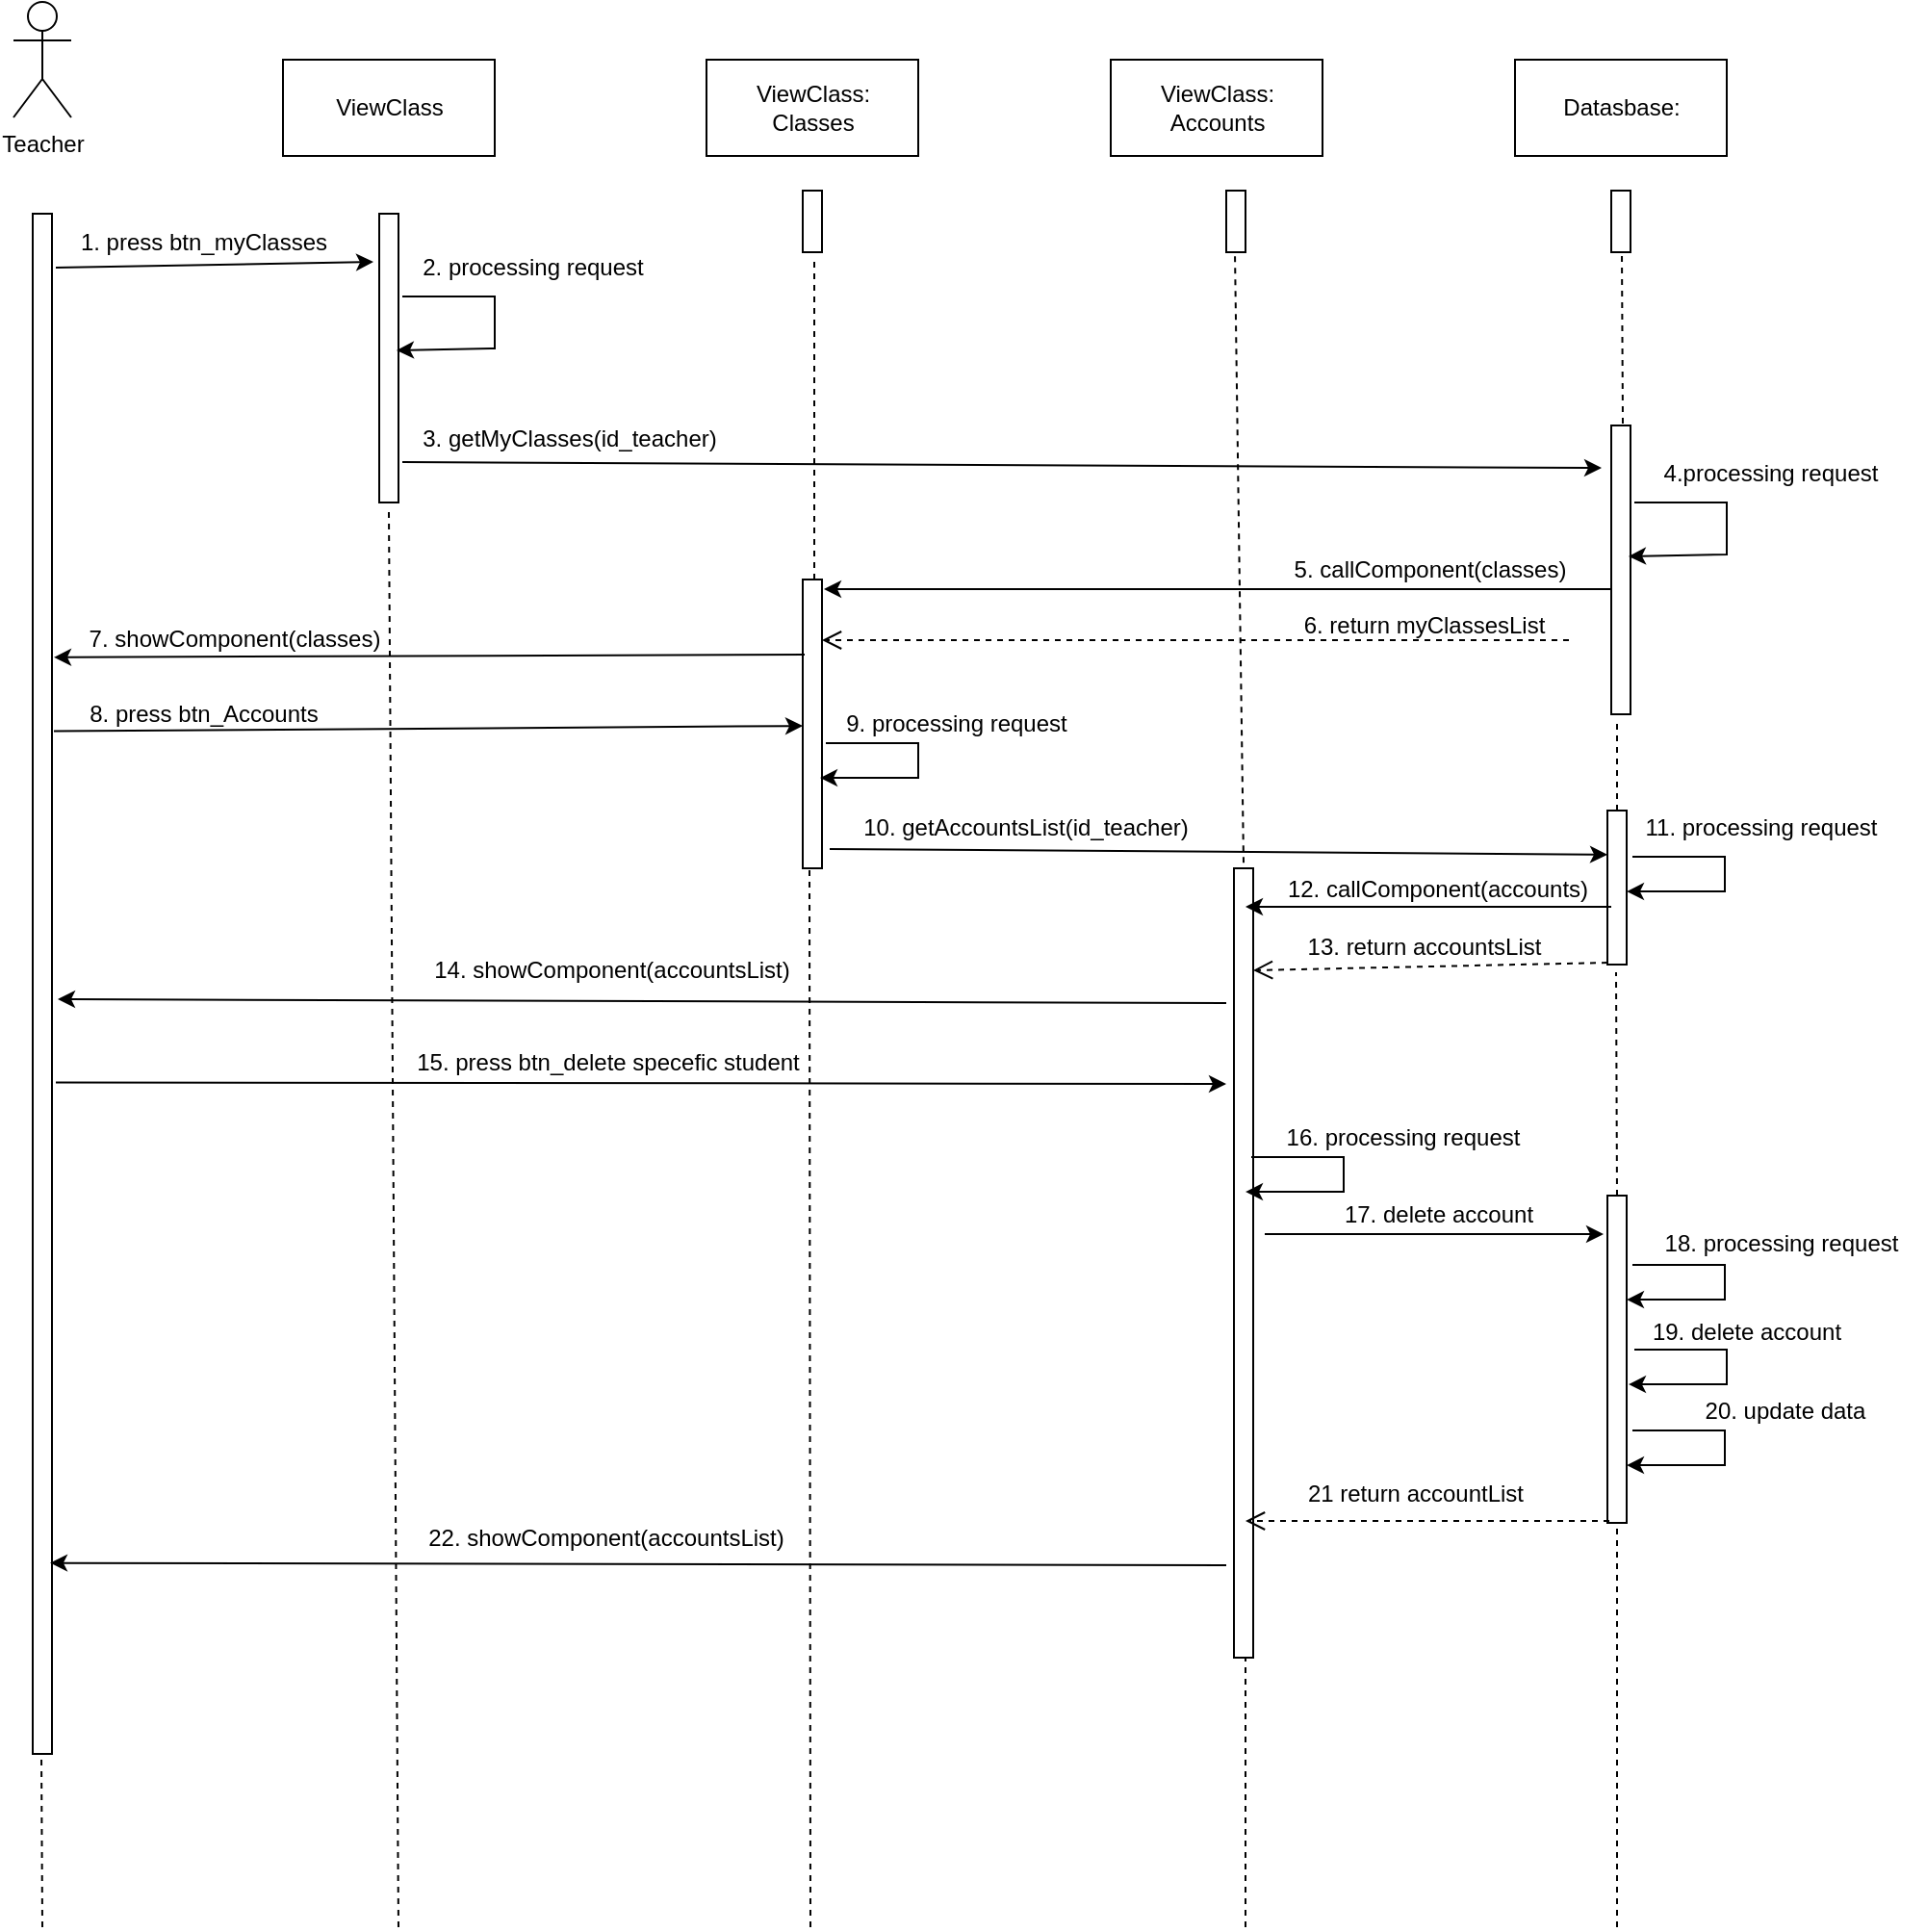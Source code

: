 <mxfile version="20.6.1" type="device"><diagram id="N7xiQBwUgCtYguXv3zRk" name="Page-1"><mxGraphModel dx="1662" dy="865" grid="1" gridSize="10" guides="1" tooltips="1" connect="1" arrows="1" fold="1" page="1" pageScale="1" pageWidth="850" pageHeight="1100" math="0" shadow="0"><root><mxCell id="0"/><mxCell id="1" parent="0"/><mxCell id="D1xM1QGkikf_346Qra70-1" value="Teacher" style="shape=umlActor;verticalLabelPosition=bottom;verticalAlign=top;html=1;outlineConnect=0;" vertex="1" parent="1"><mxGeometry x="80" y="40" width="30" height="60" as="geometry"/></mxCell><mxCell id="D1xM1QGkikf_346Qra70-2" value="" style="html=1;points=[];perimeter=orthogonalPerimeter;" vertex="1" parent="1"><mxGeometry x="90" y="150" width="10" height="800" as="geometry"/></mxCell><mxCell id="D1xM1QGkikf_346Qra70-3" value="ViewClass" style="html=1;" vertex="1" parent="1"><mxGeometry x="220" y="70" width="110" height="50" as="geometry"/></mxCell><mxCell id="D1xM1QGkikf_346Qra70-4" value="ViewClass:&lt;br&gt;Classes" style="html=1;" vertex="1" parent="1"><mxGeometry x="440" y="70" width="110" height="50" as="geometry"/></mxCell><mxCell id="D1xM1QGkikf_346Qra70-5" value="ViewClass:&lt;br&gt;Accounts" style="html=1;" vertex="1" parent="1"><mxGeometry x="650" y="70" width="110" height="50" as="geometry"/></mxCell><mxCell id="D1xM1QGkikf_346Qra70-6" value="Datasbase:" style="html=1;" vertex="1" parent="1"><mxGeometry x="860" y="70" width="110" height="50" as="geometry"/></mxCell><mxCell id="D1xM1QGkikf_346Qra70-7" value="" style="html=1;points=[];perimeter=orthogonalPerimeter;" vertex="1" parent="1"><mxGeometry x="270" y="150" width="10" height="150" as="geometry"/></mxCell><mxCell id="D1xM1QGkikf_346Qra70-8" value="" style="endArrow=classic;html=1;rounded=0;exitX=1.2;exitY=0.035;exitDx=0;exitDy=0;exitPerimeter=0;entryX=-0.3;entryY=0.167;entryDx=0;entryDy=0;entryPerimeter=0;" edge="1" parent="1" source="D1xM1QGkikf_346Qra70-2" target="D1xM1QGkikf_346Qra70-7"><mxGeometry width="50" height="50" relative="1" as="geometry"><mxPoint x="130" y="220" as="sourcePoint"/><mxPoint x="180" y="170" as="targetPoint"/></mxGeometry></mxCell><mxCell id="D1xM1QGkikf_346Qra70-9" value="1. press btn_myClasses" style="text;html=1;strokeColor=none;fillColor=none;align=center;verticalAlign=middle;whiteSpace=wrap;rounded=0;" vertex="1" parent="1"><mxGeometry x="109" y="150" width="140" height="30" as="geometry"/></mxCell><mxCell id="D1xM1QGkikf_346Qra70-10" value="" style="endArrow=classic;html=1;rounded=0;exitX=1.2;exitY=0.287;exitDx=0;exitDy=0;exitPerimeter=0;entryX=0.9;entryY=0.473;entryDx=0;entryDy=0;entryPerimeter=0;" edge="1" parent="1" source="D1xM1QGkikf_346Qra70-7" target="D1xM1QGkikf_346Qra70-7"><mxGeometry width="50" height="50" relative="1" as="geometry"><mxPoint x="300" y="200" as="sourcePoint"/><mxPoint x="330" y="250" as="targetPoint"/><Array as="points"><mxPoint x="330" y="193"/><mxPoint x="330" y="220"/></Array></mxGeometry></mxCell><mxCell id="D1xM1QGkikf_346Qra70-11" value="2. processing request" style="text;html=1;strokeColor=none;fillColor=none;align=center;verticalAlign=middle;whiteSpace=wrap;rounded=0;" vertex="1" parent="1"><mxGeometry x="290" y="163" width="120" height="30" as="geometry"/></mxCell><mxCell id="D1xM1QGkikf_346Qra70-12" value="" style="html=1;points=[];perimeter=orthogonalPerimeter;" vertex="1" parent="1"><mxGeometry x="490" y="138" width="10" height="32" as="geometry"/></mxCell><mxCell id="D1xM1QGkikf_346Qra70-13" value="" style="html=1;points=[];perimeter=orthogonalPerimeter;" vertex="1" parent="1"><mxGeometry x="710" y="138" width="10" height="32" as="geometry"/></mxCell><mxCell id="D1xM1QGkikf_346Qra70-14" value="" style="html=1;points=[];perimeter=orthogonalPerimeter;" vertex="1" parent="1"><mxGeometry x="910" y="138" width="10" height="32" as="geometry"/></mxCell><mxCell id="D1xM1QGkikf_346Qra70-15" value="" style="endArrow=none;dashed=1;html=1;rounded=0;" edge="1" parent="1"><mxGeometry width="50" height="50" relative="1" as="geometry"><mxPoint x="280" y="1040" as="sourcePoint"/><mxPoint x="275" y="305" as="targetPoint"/></mxGeometry></mxCell><mxCell id="D1xM1QGkikf_346Qra70-16" value="" style="endArrow=none;dashed=1;html=1;rounded=0;" edge="1" parent="1"><mxGeometry width="50" height="50" relative="1" as="geometry"><mxPoint x="496" y="340" as="sourcePoint"/><mxPoint x="496" y="175" as="targetPoint"/></mxGeometry></mxCell><mxCell id="D1xM1QGkikf_346Qra70-17" value="" style="endArrow=none;dashed=1;html=1;rounded=0;" edge="1" parent="1"><mxGeometry width="50" height="50" relative="1" as="geometry"><mxPoint x="916" y="259" as="sourcePoint"/><mxPoint x="915.5" y="169" as="targetPoint"/></mxGeometry></mxCell><mxCell id="D1xM1QGkikf_346Qra70-18" value="" style="endArrow=none;dashed=1;html=1;rounded=0;exitX=0.5;exitY=-0.007;exitDx=0;exitDy=0;exitPerimeter=0;" edge="1" parent="1" source="D1xM1QGkikf_346Qra70-41"><mxGeometry width="50" height="50" relative="1" as="geometry"><mxPoint x="715" y="460" as="sourcePoint"/><mxPoint x="714.5" y="170" as="targetPoint"/></mxGeometry></mxCell><mxCell id="D1xM1QGkikf_346Qra70-19" value="" style="endArrow=classic;html=1;rounded=0;exitX=1.2;exitY=0.86;exitDx=0;exitDy=0;exitPerimeter=0;entryX=-0.5;entryY=0.147;entryDx=0;entryDy=0;entryPerimeter=0;" edge="1" parent="1" source="D1xM1QGkikf_346Qra70-7" target="D1xM1QGkikf_346Qra70-20"><mxGeometry width="50" height="50" relative="1" as="geometry"><mxPoint x="590" y="350" as="sourcePoint"/><mxPoint x="870" y="280" as="targetPoint"/></mxGeometry></mxCell><mxCell id="D1xM1QGkikf_346Qra70-20" value="" style="html=1;points=[];perimeter=orthogonalPerimeter;" vertex="1" parent="1"><mxGeometry x="910" y="260" width="10" height="150" as="geometry"/></mxCell><mxCell id="D1xM1QGkikf_346Qra70-21" value="3. getMyClasses(id_teacher)" style="text;html=1;strokeColor=none;fillColor=none;align=center;verticalAlign=middle;whiteSpace=wrap;rounded=0;" vertex="1" parent="1"><mxGeometry x="290" y="252" width="158" height="30" as="geometry"/></mxCell><mxCell id="D1xM1QGkikf_346Qra70-22" value="" style="endArrow=classic;html=1;rounded=0;exitX=1.2;exitY=0.287;exitDx=0;exitDy=0;exitPerimeter=0;entryX=0.9;entryY=0.473;entryDx=0;entryDy=0;entryPerimeter=0;" edge="1" parent="1"><mxGeometry width="50" height="50" relative="1" as="geometry"><mxPoint x="922" y="300.05" as="sourcePoint"/><mxPoint x="919" y="327.95" as="targetPoint"/><Array as="points"><mxPoint x="970" y="300"/><mxPoint x="970" y="327"/></Array></mxGeometry></mxCell><mxCell id="D1xM1QGkikf_346Qra70-23" value="4.processing request" style="text;html=1;strokeColor=none;fillColor=none;align=center;verticalAlign=middle;whiteSpace=wrap;rounded=0;" vertex="1" parent="1"><mxGeometry x="928" y="270" width="130" height="30" as="geometry"/></mxCell><mxCell id="D1xM1QGkikf_346Qra70-24" value="" style="html=1;points=[];perimeter=orthogonalPerimeter;" vertex="1" parent="1"><mxGeometry x="490" y="340" width="10" height="150" as="geometry"/></mxCell><mxCell id="D1xM1QGkikf_346Qra70-25" value="" style="endArrow=classic;html=1;rounded=0;entryX=1.1;entryY=0.033;entryDx=0;entryDy=0;entryPerimeter=0;exitX=0;exitY=0.567;exitDx=0;exitDy=0;exitPerimeter=0;" edge="1" parent="1" source="D1xM1QGkikf_346Qra70-20" target="D1xM1QGkikf_346Qra70-24"><mxGeometry width="50" height="50" relative="1" as="geometry"><mxPoint x="590" y="540" as="sourcePoint"/><mxPoint x="640" y="490" as="targetPoint"/></mxGeometry></mxCell><mxCell id="D1xM1QGkikf_346Qra70-26" value="5. callComponent(classes)" style="text;html=1;strokeColor=none;fillColor=none;align=center;verticalAlign=middle;whiteSpace=wrap;rounded=0;" vertex="1" parent="1"><mxGeometry x="736" y="320" width="160" height="30" as="geometry"/></mxCell><mxCell id="D1xM1QGkikf_346Qra70-27" value="6. return myClassesList" style="text;html=1;strokeColor=none;fillColor=none;align=center;verticalAlign=middle;whiteSpace=wrap;rounded=0;" vertex="1" parent="1"><mxGeometry x="738" y="349" width="150" height="30" as="geometry"/></mxCell><mxCell id="D1xM1QGkikf_346Qra70-28" value="" style="html=1;verticalAlign=bottom;endArrow=open;dashed=1;endSize=8;rounded=0;exitX=1;exitY=0.75;exitDx=0;exitDy=0;" edge="1" parent="1" source="D1xM1QGkikf_346Qra70-27" target="D1xM1QGkikf_346Qra70-24"><mxGeometry relative="1" as="geometry"><mxPoint x="660" y="520" as="sourcePoint"/><mxPoint x="580" y="520" as="targetPoint"/></mxGeometry></mxCell><mxCell id="D1xM1QGkikf_346Qra70-29" value="" style="endArrow=classic;html=1;rounded=0;entryX=1.1;entryY=0.288;entryDx=0;entryDy=0;entryPerimeter=0;exitX=0.1;exitY=0.26;exitDx=0;exitDy=0;exitPerimeter=0;" edge="1" parent="1" source="D1xM1QGkikf_346Qra70-24" target="D1xM1QGkikf_346Qra70-2"><mxGeometry width="50" height="50" relative="1" as="geometry"><mxPoint x="489" y="380.1" as="sourcePoint"/><mxPoint x="100" y="380.0" as="targetPoint"/></mxGeometry></mxCell><mxCell id="D1xM1QGkikf_346Qra70-30" value="7. showComponent(classes)" style="text;html=1;strokeColor=none;fillColor=none;align=center;verticalAlign=middle;whiteSpace=wrap;rounded=0;" vertex="1" parent="1"><mxGeometry x="115" y="356" width="160" height="30" as="geometry"/></mxCell><mxCell id="D1xM1QGkikf_346Qra70-31" value="" style="endArrow=classic;html=1;rounded=0;exitX=1.1;exitY=0.336;exitDx=0;exitDy=0;exitPerimeter=0;entryX=0;entryY=0.507;entryDx=0;entryDy=0;entryPerimeter=0;" edge="1" parent="1" source="D1xM1QGkikf_346Qra70-2" target="D1xM1QGkikf_346Qra70-24"><mxGeometry width="50" height="50" relative="1" as="geometry"><mxPoint x="590" y="530" as="sourcePoint"/><mxPoint x="640" y="480" as="targetPoint"/></mxGeometry></mxCell><mxCell id="D1xM1QGkikf_346Qra70-32" value="8. press btn_Accounts" style="text;html=1;strokeColor=none;fillColor=none;align=center;verticalAlign=middle;whiteSpace=wrap;rounded=0;" vertex="1" parent="1"><mxGeometry x="109" y="395" width="140" height="30" as="geometry"/></mxCell><mxCell id="D1xM1QGkikf_346Qra70-33" value="" style="endArrow=classic;html=1;rounded=0;exitX=1.2;exitY=0.287;exitDx=0;exitDy=0;exitPerimeter=0;entryX=0.9;entryY=0.687;entryDx=0;entryDy=0;entryPerimeter=0;" edge="1" parent="1" target="D1xM1QGkikf_346Qra70-24"><mxGeometry width="50" height="50" relative="1" as="geometry"><mxPoint x="502" y="425.05" as="sourcePoint"/><mxPoint x="499" y="452.95" as="targetPoint"/><Array as="points"><mxPoint x="550" y="425"/><mxPoint x="550" y="443"/></Array></mxGeometry></mxCell><mxCell id="D1xM1QGkikf_346Qra70-34" value="9. processing request" style="text;html=1;strokeColor=none;fillColor=none;align=center;verticalAlign=middle;whiteSpace=wrap;rounded=0;" vertex="1" parent="1"><mxGeometry x="500" y="400" width="140" height="30" as="geometry"/></mxCell><mxCell id="D1xM1QGkikf_346Qra70-35" value="" style="endArrow=none;dashed=1;html=1;rounded=0;entryX=0.3;entryY=1.013;entryDx=0;entryDy=0;entryPerimeter=0;" edge="1" parent="1" target="D1xM1QGkikf_346Qra70-20"><mxGeometry width="50" height="50" relative="1" as="geometry"><mxPoint x="913" y="460" as="sourcePoint"/><mxPoint x="660" y="480" as="targetPoint"/></mxGeometry></mxCell><mxCell id="D1xM1QGkikf_346Qra70-36" value="" style="html=1;points=[];perimeter=orthogonalPerimeter;" vertex="1" parent="1"><mxGeometry x="908" y="460" width="10" height="80" as="geometry"/></mxCell><mxCell id="D1xM1QGkikf_346Qra70-37" value="" style="endArrow=classic;html=1;rounded=0;exitX=1.4;exitY=0.933;exitDx=0;exitDy=0;exitPerimeter=0;entryX=0;entryY=0.286;entryDx=0;entryDy=0;entryPerimeter=0;" edge="1" parent="1" source="D1xM1QGkikf_346Qra70-24" target="D1xM1QGkikf_346Qra70-36"><mxGeometry width="50" height="50" relative="1" as="geometry"><mxPoint x="498" y="484.79" as="sourcePoint"/><mxPoint x="888" y="480.0" as="targetPoint"/></mxGeometry></mxCell><mxCell id="D1xM1QGkikf_346Qra70-38" value="10. getAccountsList(id_teacher)" style="text;html=1;strokeColor=none;fillColor=none;align=center;verticalAlign=middle;whiteSpace=wrap;rounded=0;" vertex="1" parent="1"><mxGeometry x="511" y="454" width="190" height="30" as="geometry"/></mxCell><mxCell id="D1xM1QGkikf_346Qra70-39" value="" style="endArrow=classic;html=1;rounded=0;exitX=1.2;exitY=0.287;exitDx=0;exitDy=0;exitPerimeter=0;entryX=0.9;entryY=0.687;entryDx=0;entryDy=0;entryPerimeter=0;" edge="1" parent="1"><mxGeometry width="50" height="50" relative="1" as="geometry"><mxPoint x="921" y="484.05" as="sourcePoint"/><mxPoint x="918" y="502.05" as="targetPoint"/><Array as="points"><mxPoint x="969" y="484"/><mxPoint x="969" y="502"/></Array></mxGeometry></mxCell><mxCell id="D1xM1QGkikf_346Qra70-40" value="11. processing request" style="text;html=1;strokeColor=none;fillColor=none;align=center;verticalAlign=middle;whiteSpace=wrap;rounded=0;" vertex="1" parent="1"><mxGeometry x="918" y="454" width="140" height="30" as="geometry"/></mxCell><mxCell id="D1xM1QGkikf_346Qra70-41" value="" style="html=1;points=[];perimeter=orthogonalPerimeter;" vertex="1" parent="1"><mxGeometry x="714" y="490" width="10" height="410" as="geometry"/></mxCell><mxCell id="D1xM1QGkikf_346Qra70-42" value="" style="endArrow=classic;html=1;rounded=0;exitX=0.2;exitY=0.625;exitDx=0;exitDy=0;exitPerimeter=0;" edge="1" parent="1" source="D1xM1QGkikf_346Qra70-36"><mxGeometry width="50" height="50" relative="1" as="geometry"><mxPoint x="929" y="570" as="sourcePoint"/><mxPoint x="720" y="510" as="targetPoint"/></mxGeometry></mxCell><mxCell id="D1xM1QGkikf_346Qra70-43" value="12. callComponent(accounts)" style="text;html=1;strokeColor=none;fillColor=none;align=center;verticalAlign=middle;whiteSpace=wrap;rounded=0;" vertex="1" parent="1"><mxGeometry x="730" y="486" width="180" height="30" as="geometry"/></mxCell><mxCell id="D1xM1QGkikf_346Qra70-44" value="" style="html=1;verticalAlign=bottom;endArrow=open;dashed=1;endSize=8;rounded=0;exitX=0;exitY=1;exitDx=0;exitDy=0;exitPerimeter=0;entryX=0;entryY=1;entryDx=0;entryDy=0;" edge="1" parent="1"><mxGeometry relative="1" as="geometry"><mxPoint x="908" y="539" as="sourcePoint"/><mxPoint x="724" y="543" as="targetPoint"/></mxGeometry></mxCell><mxCell id="D1xM1QGkikf_346Qra70-45" value="13. return accountsList" style="text;html=1;strokeColor=none;fillColor=none;align=center;verticalAlign=middle;whiteSpace=wrap;rounded=0;" vertex="1" parent="1"><mxGeometry x="723" y="516" width="180" height="30" as="geometry"/></mxCell><mxCell id="D1xM1QGkikf_346Qra70-46" value="" style="endArrow=classic;html=1;rounded=0;entryX=1.3;entryY=0.51;entryDx=0;entryDy=0;entryPerimeter=0;" edge="1" parent="1" target="D1xM1QGkikf_346Qra70-2"><mxGeometry width="50" height="50" relative="1" as="geometry"><mxPoint x="710" y="560" as="sourcePoint"/><mxPoint x="312" y="562.19" as="targetPoint"/></mxGeometry></mxCell><mxCell id="D1xM1QGkikf_346Qra70-47" value="14. showComponent(accountsList)" style="text;html=1;strokeColor=none;fillColor=none;align=center;verticalAlign=middle;whiteSpace=wrap;rounded=0;" vertex="1" parent="1"><mxGeometry x="290" y="528" width="202" height="30" as="geometry"/></mxCell><mxCell id="D1xM1QGkikf_346Qra70-48" value="" style="endArrow=classic;html=1;rounded=0;exitX=1.2;exitY=0.564;exitDx=0;exitDy=0;exitPerimeter=0;" edge="1" parent="1" source="D1xM1QGkikf_346Qra70-2"><mxGeometry width="50" height="50" relative="1" as="geometry"><mxPoint x="540" y="610" as="sourcePoint"/><mxPoint x="710" y="602" as="targetPoint"/></mxGeometry></mxCell><mxCell id="D1xM1QGkikf_346Qra70-49" value="15. press btn_delete specefic student" style="text;html=1;strokeColor=none;fillColor=none;align=center;verticalAlign=middle;whiteSpace=wrap;rounded=0;" vertex="1" parent="1"><mxGeometry x="288" y="576" width="202" height="30" as="geometry"/></mxCell><mxCell id="D1xM1QGkikf_346Qra70-52" value="" style="endArrow=classic;html=1;rounded=0;exitX=1.2;exitY=0.287;exitDx=0;exitDy=0;exitPerimeter=0;entryX=0.9;entryY=0.687;entryDx=0;entryDy=0;entryPerimeter=0;" edge="1" parent="1"><mxGeometry width="50" height="50" relative="1" as="geometry"><mxPoint x="723" y="640.05" as="sourcePoint"/><mxPoint x="720" y="658.05" as="targetPoint"/><Array as="points"><mxPoint x="771" y="640"/><mxPoint x="771" y="658"/></Array></mxGeometry></mxCell><mxCell id="D1xM1QGkikf_346Qra70-53" value="16. processing request" style="text;html=1;strokeColor=none;fillColor=none;align=center;verticalAlign=middle;whiteSpace=wrap;rounded=0;" vertex="1" parent="1"><mxGeometry x="724" y="615" width="156" height="30" as="geometry"/></mxCell><mxCell id="D1xM1QGkikf_346Qra70-54" value="" style="endArrow=none;dashed=1;html=1;rounded=0;entryX=0.3;entryY=1.013;entryDx=0;entryDy=0;entryPerimeter=0;" edge="1" parent="1"><mxGeometry width="50" height="50" relative="1" as="geometry"><mxPoint x="913" y="660" as="sourcePoint"/><mxPoint x="912.5" y="544" as="targetPoint"/></mxGeometry></mxCell><mxCell id="D1xM1QGkikf_346Qra70-55" value="" style="html=1;points=[];perimeter=orthogonalPerimeter;" vertex="1" parent="1"><mxGeometry x="908" y="660" width="10" height="170" as="geometry"/></mxCell><mxCell id="D1xM1QGkikf_346Qra70-56" value="" style="endArrow=classic;html=1;rounded=0;exitX=1.2;exitY=0.287;exitDx=0;exitDy=0;exitPerimeter=0;entryX=0.9;entryY=0.687;entryDx=0;entryDy=0;entryPerimeter=0;" edge="1" parent="1"><mxGeometry width="50" height="50" relative="1" as="geometry"><mxPoint x="921" y="696.05" as="sourcePoint"/><mxPoint x="918" y="714.05" as="targetPoint"/><Array as="points"><mxPoint x="969" y="696"/><mxPoint x="969" y="714"/></Array></mxGeometry></mxCell><mxCell id="D1xM1QGkikf_346Qra70-57" value="" style="endArrow=classic;html=1;rounded=0;exitX=1.2;exitY=0.287;exitDx=0;exitDy=0;exitPerimeter=0;entryX=0.9;entryY=0.687;entryDx=0;entryDy=0;entryPerimeter=0;" edge="1" parent="1"><mxGeometry width="50" height="50" relative="1" as="geometry"><mxPoint x="922" y="740.05" as="sourcePoint"/><mxPoint x="919" y="758.05" as="targetPoint"/><Array as="points"><mxPoint x="970" y="740"/><mxPoint x="970" y="758"/></Array></mxGeometry></mxCell><mxCell id="D1xM1QGkikf_346Qra70-58" value="" style="endArrow=classic;html=1;rounded=0;exitX=1.2;exitY=0.287;exitDx=0;exitDy=0;exitPerimeter=0;entryX=0.9;entryY=0.687;entryDx=0;entryDy=0;entryPerimeter=0;" edge="1" parent="1"><mxGeometry width="50" height="50" relative="1" as="geometry"><mxPoint x="921" y="782.05" as="sourcePoint"/><mxPoint x="918" y="800.05" as="targetPoint"/><Array as="points"><mxPoint x="969" y="782"/><mxPoint x="969" y="800"/></Array></mxGeometry></mxCell><mxCell id="D1xM1QGkikf_346Qra70-59" value="" style="endArrow=classic;html=1;rounded=0;" edge="1" parent="1"><mxGeometry width="50" height="50" relative="1" as="geometry"><mxPoint x="730" y="680" as="sourcePoint"/><mxPoint x="906" y="680" as="targetPoint"/></mxGeometry></mxCell><mxCell id="D1xM1QGkikf_346Qra70-60" value="17. delete account" style="text;html=1;strokeColor=none;fillColor=none;align=center;verticalAlign=middle;whiteSpace=wrap;rounded=0;" vertex="1" parent="1"><mxGeometry x="757.5" y="655" width="125" height="30" as="geometry"/></mxCell><mxCell id="D1xM1QGkikf_346Qra70-61" value="18. processing request" style="text;html=1;strokeColor=none;fillColor=none;align=center;verticalAlign=middle;whiteSpace=wrap;rounded=0;" vertex="1" parent="1"><mxGeometry x="925.5" y="670" width="144.5" height="30" as="geometry"/></mxCell><mxCell id="D1xM1QGkikf_346Qra70-63" value="20. update data" style="text;html=1;strokeColor=none;fillColor=none;align=center;verticalAlign=middle;whiteSpace=wrap;rounded=0;" vertex="1" parent="1"><mxGeometry x="928" y="757" width="144.5" height="30" as="geometry"/></mxCell><mxCell id="D1xM1QGkikf_346Qra70-64" value="" style="html=1;verticalAlign=bottom;endArrow=open;dashed=1;endSize=8;rounded=0;exitX=0.1;exitY=0.994;exitDx=0;exitDy=0;exitPerimeter=0;" edge="1" parent="1" source="D1xM1QGkikf_346Qra70-55"><mxGeometry relative="1" as="geometry"><mxPoint x="900.5" y="830" as="sourcePoint"/><mxPoint x="720" y="829" as="targetPoint"/></mxGeometry></mxCell><mxCell id="D1xM1QGkikf_346Qra70-65" value="21 return accountList" style="text;html=1;strokeColor=none;fillColor=none;align=center;verticalAlign=middle;whiteSpace=wrap;rounded=0;" vertex="1" parent="1"><mxGeometry x="731" y="800" width="155" height="30" as="geometry"/></mxCell><mxCell id="D1xM1QGkikf_346Qra70-66" value="" style="endArrow=classic;html=1;rounded=0;exitX=-0.4;exitY=0.883;exitDx=0;exitDy=0;exitPerimeter=0;entryX=0.9;entryY=0.876;entryDx=0;entryDy=0;entryPerimeter=0;" edge="1" parent="1" source="D1xM1QGkikf_346Qra70-41" target="D1xM1QGkikf_346Qra70-2"><mxGeometry width="50" height="50" relative="1" as="geometry"><mxPoint x="699" y="852" as="sourcePoint"/><mxPoint x="109" y="852" as="targetPoint"/></mxGeometry></mxCell><mxCell id="D1xM1QGkikf_346Qra70-67" value="22. showComponent(accountsList)" style="text;html=1;strokeColor=none;fillColor=none;align=center;verticalAlign=middle;whiteSpace=wrap;rounded=0;" vertex="1" parent="1"><mxGeometry x="287" y="823" width="202" height="30" as="geometry"/></mxCell><mxCell id="D1xM1QGkikf_346Qra70-70" value="" style="endArrow=none;dashed=1;html=1;rounded=0;entryX=0.3;entryY=1.013;entryDx=0;entryDy=0;entryPerimeter=0;" edge="1" parent="1"><mxGeometry width="50" height="50" relative="1" as="geometry"><mxPoint x="95" y="1040" as="sourcePoint"/><mxPoint x="94.5" y="950" as="targetPoint"/></mxGeometry></mxCell><mxCell id="D1xM1QGkikf_346Qra70-71" value="" style="endArrow=none;dashed=1;html=1;rounded=0;entryX=0.3;entryY=1.013;entryDx=0;entryDy=0;entryPerimeter=0;" edge="1" parent="1"><mxGeometry width="50" height="50" relative="1" as="geometry"><mxPoint x="494" y="1040" as="sourcePoint"/><mxPoint x="493.5" y="490" as="targetPoint"/></mxGeometry></mxCell><mxCell id="D1xM1QGkikf_346Qra70-72" value="" style="endArrow=none;dashed=1;html=1;rounded=0;entryX=0.3;entryY=1.013;entryDx=0;entryDy=0;entryPerimeter=0;" edge="1" parent="1"><mxGeometry width="50" height="50" relative="1" as="geometry"><mxPoint x="720" y="1040" as="sourcePoint"/><mxPoint x="720" y="900" as="targetPoint"/></mxGeometry></mxCell><mxCell id="D1xM1QGkikf_346Qra70-73" value="" style="endArrow=none;dashed=1;html=1;rounded=0;entryX=0.5;entryY=1.018;entryDx=0;entryDy=0;entryPerimeter=0;" edge="1" parent="1" target="D1xM1QGkikf_346Qra70-55"><mxGeometry width="50" height="50" relative="1" as="geometry"><mxPoint x="913" y="1040" as="sourcePoint"/><mxPoint x="914.5" y="860" as="targetPoint"/></mxGeometry></mxCell><mxCell id="D1xM1QGkikf_346Qra70-74" value="19. delete account" style="text;html=1;strokeColor=none;fillColor=none;align=center;verticalAlign=middle;whiteSpace=wrap;rounded=0;" vertex="1" parent="1"><mxGeometry x="918" y="716" width="125" height="30" as="geometry"/></mxCell></root></mxGraphModel></diagram></mxfile>